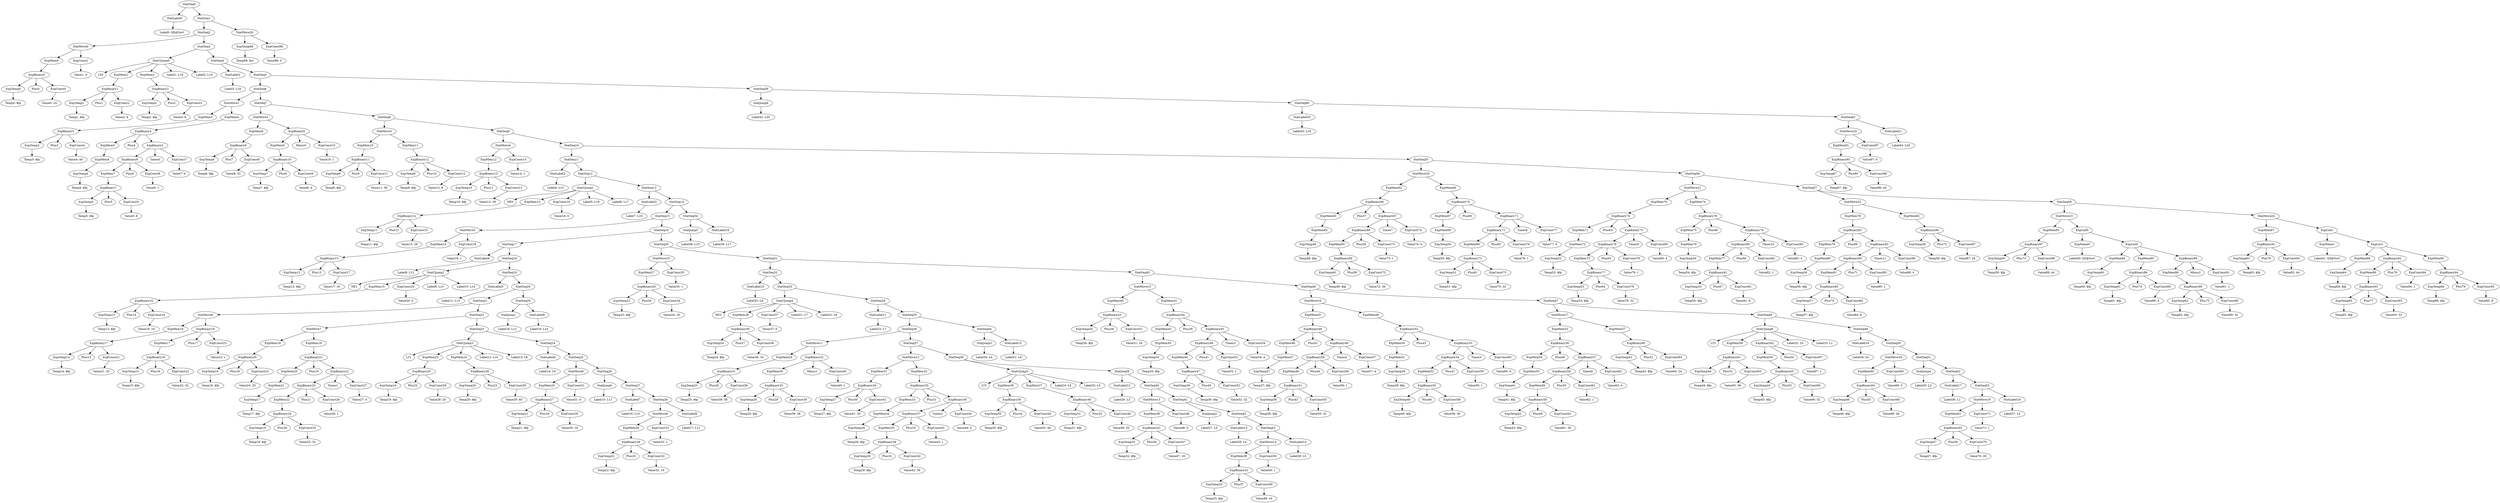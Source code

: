 digraph {
	ordering = out;
	ExpConst98 -> "Value98: 0";
	StatMove26 -> ExpTemp68;
	StatMove26 -> ExpConst98;
	ExpTemp68 -> "Temp68: $rv";
	StatSeq1 -> StatSeq2;
	StatSeq1 -> StatMove26;
	StatLabel21 -> "Label44: L20";
	StatSeq61 -> StatMove25;
	StatSeq61 -> StatLabel21;
	ExpConst96 -> "Value96: 44";
	ExpBinary95 -> ExpTemp67;
	ExpBinary95 -> Plus80;
	ExpBinary95 -> ExpConst96;
	StatLabel20 -> "Label43: L19";
	StatSeq59 -> StatJump6;
	StatSeq59 -> StatSeq60;
	StatSeq5 -> StatSeq6;
	StatSeq5 -> StatSeq59;
	ExpConst95 -> "Value95: 8";
	ExpBinary94 -> ExpTemp66;
	ExpBinary94 -> Plus79;
	ExpBinary94 -> ExpConst95;
	ExpTemp66 -> "Temp66: $fp";
	ExpBinary93 -> ExpTemp65;
	ExpBinary93 -> Plus77;
	ExpBinary93 -> ExpConst93;
	ExpMem88 -> ExpTemp64;
	ExpTemp64 -> "Temp64: $fp";
	ExpName1 -> "Label41: QS@Sort";
	StatMove24 -> ExpMem87;
	StatMove24 -> ExpCall1;
	ExpMem87 -> ExpBinary91;
	ExpBinary91 -> ExpTemp63;
	ExpBinary91 -> Plus76;
	ExpBinary91 -> ExpConst92;
	ExpTemp63 -> "Temp63: $fp";
	ExpConst91 -> "Value91: 1";
	ExpConst90 -> "Value90: 32";
	ExpBinary90 -> ExpTemp62;
	ExpBinary90 -> Plus75;
	ExpBinary90 -> ExpConst90;
	ExpMem85 -> ExpBinary88;
	ExpConst89 -> "Value89: 4";
	ExpTemp61 -> "Temp61: $fp";
	ExpTemp62 -> "Temp62: $fp";
	ExpList0 -> ExpMem84;
	ExpList0 -> ExpMem85;
	ExpList0 -> ExpBinary89;
	ExpMem84 -> ExpTemp60;
	ExpTemp60 -> "Temp60: $fp";
	ExpCall0 -> ExpName0;
	ExpCall0 -> ExpList0;
	ExpName0 -> "Label40: QS@Sort";
	StatSeq57 -> StatMove22;
	StatSeq57 -> StatSeq58;
	ExpMem82 -> ExpBinary86;
	ExpBinary86 -> ExpTemp58;
	ExpBinary86 -> Plus72;
	ExpBinary86 -> ExpConst87;
	ExpMem91 -> ExpBinary95;
	StatMove22 -> ExpMem78;
	StatMove22 -> ExpMem82;
	ExpMem78 -> ExpBinary82;
	ExpConst86 -> "Value86: 4";
	ExpBinary83 -> ExpBinary84;
	ExpBinary83 -> Times11;
	ExpBinary83 -> ExpConst86;
	ExpBinary84 -> ExpMem81;
	ExpBinary84 -> Plus71;
	ExpBinary84 -> ExpConst85;
	ExpBinary85 -> ExpTemp57;
	ExpBinary85 -> Plus70;
	ExpBinary85 -> ExpConst84;
	ExpTemp57 -> "Temp57: $fp";
	StatMove25 -> ExpMem91;
	StatMove25 -> ExpConst97;
	ExpBinary82 -> ExpMem79;
	ExpBinary82 -> Plus69;
	ExpBinary82 -> ExpBinary83;
	ExpTemp56 -> "Temp56: $fp";
	StatSeq56 -> StatMove21;
	StatSeq56 -> StatSeq57;
	ExpBinary34 -> ExpTemp27;
	ExpBinary34 -> Plus30;
	ExpBinary34 -> ExpConst41;
	ExpTemp27 -> "Temp27: $fp";
	ExpConst40 -> "Value40: 1";
	ExpMem30 -> ExpBinary33;
	ExpConst39 -> "Value39: 36";
	ExpConst38 -> "Value38: 36";
	ExpConst60 -> "Value60: 4";
	ExpMem69 -> ExpBinary73;
	ExpMem29 -> ExpBinary31;
	ExpTemp25 -> "Temp25: $fp";
	ExpConst36 -> "Value36: 16";
	StatLabel10 -> "Label20: L6";
	StatMove10 -> ExpMem27;
	StatMove10 -> ExpConst35;
	ExpMem4 -> ExpBinary4;
	StatCJump1 -> NE0;
	StatCJump1 -> ExpMem13;
	StatCJump1 -> ExpConst16;
	StatCJump1 -> "Label5: L16";
	StatCJump1 -> "Label6: L17";
	ExpTemp59 -> "Temp59: $fp";
	StatLabel9 -> "Label19: L14";
	ExpBinary29 -> ExpTemp23;
	ExpBinary29 -> Plus26;
	ExpBinary29 -> ExpConst34;
	ExpBinary53 -> ExpBinary54;
	ExpBinary53 -> Times5;
	ExpBinary53 -> ExpConst60;
	StatSeq29 -> StatJump1;
	StatSeq29 -> StatLabel9;
	ExpConst20 -> "Value20: 0";
	StatLabel8 -> "Label17: L11";
	ExpBinary18 -> ExpMem17;
	ExpBinary18 -> Plus17;
	ExpBinary18 -> ExpConst23;
	ExpConst84 -> "Value84: 8";
	ExpTemp6 -> "Temp6: $fp";
	ExpTemp49 -> "Temp49: $fp";
	StatMove9 -> ExpMem26;
	StatMove9 -> ExpConst33;
	ExpMem90 -> ExpBinary94;
	ExpBinary20 -> ExpTemp16;
	ExpBinary20 -> Plus18;
	ExpBinary20 -> ExpConst24;
	ExpTemp28 -> "Temp28: $fp";
	ExpMem47 -> ExpTemp37;
	ExpConst21 -> "Value21: 32";
	ExpTemp22 -> "Temp22: $fp";
	StatSeq27 -> StatLabel7;
	StatSeq27 -> StatSeq28;
	StatJump0 -> "Label15: L11";
	StatLabel7 -> "Label16: L10";
	StatSeq28 -> StatMove9;
	StatSeq28 -> StatLabel8;
	ExpMem26 -> ExpBinary28;
	StatLabel16 -> "Label34: L0";
	ExpMem25 -> ExpBinary27;
	ExpBinary27 -> ExpTemp21;
	ExpBinary27 -> Plus24;
	ExpBinary27 -> ExpConst30;
	ExpTemp21 -> "Temp21: $fp";
	ExpMem86 -> ExpBinary90;
	ExpConst7 -> "Value7: 4";
	StatSeq25 -> StatMove8;
	StatSeq25 -> StatSeq26;
	StatSeq24 -> StatLabel6;
	StatSeq24 -> StatSeq25;
	ExpBinary52 -> ExpMem50;
	ExpBinary52 -> Plus45;
	ExpBinary52 -> ExpBinary53;
	ExpTemp24 -> "Temp24: $fp";
	ExpBinary25 -> ExpTemp19;
	ExpBinary25 -> Plus22;
	ExpBinary25 -> ExpConst28;
	ExpBinary26 -> ExpTemp20;
	ExpBinary26 -> Plus23;
	ExpBinary26 -> ExpConst29;
	StatCJump3 -> LT1;
	StatCJump3 -> ExpMem23;
	StatCJump3 -> ExpMem24;
	StatCJump3 -> "Label12: L10";
	StatCJump3 -> "Label13: L9";
	ExpMem60 -> ExpBinary64;
	ExpTemp55 -> "Temp55: $fp";
	StatSeq22 -> StatMove7;
	StatSeq22 -> StatSeq23;
	StatSeq19 -> StatLabel5;
	StatSeq19 -> StatSeq20;
	ExpMem22 -> ExpBinary24;
	StatSeq44 -> StatJump3;
	StatSeq44 -> StatLabel15;
	ExpBinary24 -> ExpTemp18;
	ExpBinary24 -> Plus20;
	ExpBinary24 -> ExpConst25;
	ExpBinary87 -> ExpTemp59;
	ExpBinary87 -> Plus73;
	ExpBinary87 -> ExpConst88;
	ExpBinary70 -> ExpMem67;
	ExpBinary70 -> Plus60;
	ExpBinary70 -> ExpBinary71;
	ExpTemp18 -> "Temp18: $fp";
	ExpMem20 -> ExpMem21;
	StatMove7 -> ExpMem18;
	StatMove7 -> ExpMem19;
	ExpMem18 -> ExpBinary20;
	ExpMem54 -> ExpMem55;
	StatSeq21 -> StatMove6;
	StatSeq21 -> StatSeq22;
	StatSeq36 -> StatMove11;
	StatSeq36 -> StatSeq37;
	ExpCall1 -> ExpName1;
	ExpCall1 -> ExpList1;
	ExpMem17 -> ExpBinary19;
	ExpTemp67 -> "Temp67: $fp";
	StatSeq34 -> StatLabel11;
	StatSeq34 -> StatSeq35;
	ExpMem28 -> ExpBinary30;
	ExpBinary69 -> ExpTemp49;
	ExpBinary69 -> Plus58;
	ExpBinary69 -> ExpConst72;
	ExpBinary19 -> ExpTemp15;
	ExpBinary19 -> Plus16;
	ExpBinary19 -> ExpConst22;
	ExpConst51 -> "Value51: 24";
	ExpMem77 -> ExpBinary81;
	StatSeq26 -> StatJump0;
	StatSeq26 -> StatSeq27;
	ExpBinary8 -> ExpTemp6;
	ExpBinary8 -> Plus7;
	ExpBinary8 -> ExpConst8;
	ExpConst5 -> "Value5: 8";
	ExpMem19 -> ExpBinary21;
	StatMove6 -> ExpMem16;
	StatMove6 -> ExpBinary18;
	ExpBinary12 -> ExpTemp9;
	ExpBinary12 -> Plus10;
	ExpBinary12 -> ExpConst12;
	ExpConst8 -> "Value8: 32";
	StatLabel17 -> "Label36: L1";
	StatJump5 -> "Label38: L15";
	ExpConst4 -> "Value4: 40";
	ExpBinary5 -> ExpBinary6;
	ExpBinary5 -> Times0;
	ExpBinary5 -> ExpConst7;
	StatSeq20 -> StatSeq21;
	StatSeq20 -> StatSeq29;
	StatSeq11 -> StatLabel2;
	StatSeq11 -> StatSeq12;
	ExpMem2 -> ExpBinary2;
	StatSeq42 -> StatLabel13;
	StatSeq42 -> StatSeq43;
	StatSeq37 -> StatMove12;
	StatSeq37 -> StatSeq38;
	ExpMem6 -> ExpTemp4;
	ExpConst16 -> "Value16: 0";
	ExpTemp16 -> "Temp16: $fp";
	StatMove19 -> ExpMem61;
	StatMove19 -> ExpConst71;
	StatLabel5 -> "Label11: L13";
	ExpTemp4 -> "Temp4: $fp";
	StatSeq12 -> StatCJump1;
	StatSeq12 -> StatSeq13;
	StatSeq52 -> StatLabel17;
	StatSeq52 -> StatSeq53;
	ExpConst26 -> "Value26: 1";
	ExpConst18 -> "Value18: 1";
	ExpConst82 -> "Value82: 1";
	StatMove3 -> ExpMem10;
	StatMove3 -> ExpMem11;
	ExpBinary2 -> ExpTemp2;
	ExpBinary2 -> Plus2;
	ExpBinary2 -> ExpConst3;
	ExpMem13 -> ExpBinary14;
	StatCJump4 -> NE2;
	StatCJump4 -> ExpMem28;
	StatCJump4 -> ExpConst37;
	StatCJump4 -> "Label21: L7";
	StatCJump4 -> "Label22: L8";
	ExpConst28 -> "Value28: 20";
	StatCJump0 -> LT0;
	StatCJump0 -> ExpMem1;
	StatCJump0 -> ExpMem2;
	StatCJump0 -> "Label1: L18";
	StatCJump0 -> "Label2: L19";
	StatMove4 -> ExpMem12;
	StatMove4 -> ExpConst14;
	ExpConst1 -> "Value1: 0";
	ExpMem23 -> ExpBinary25;
	ExpMem9 -> ExpBinary10;
	ExpTemp23 -> "Temp23: $fp";
	ExpBinary88 -> ExpTemp61;
	ExpBinary88 -> Plus74;
	ExpBinary88 -> ExpConst89;
	ExpMem58 -> ExpBinary61;
	ExpTemp17 -> "Temp17: $fp";
	ExpBinary41 -> ExpTemp32;
	ExpBinary41 -> Plus36;
	ExpBinary41 -> ExpConst47;
	StatLabel13 -> "Label28: L4";
	ExpMem0 -> ExpBinary0;
	ExpTemp36 -> "Temp36: $fp";
	ExpConst17 -> "Value17: 16";
	ExpConst87 -> "Value87: 24";
	StatSeq6 -> StatMove1;
	StatSeq6 -> StatSeq7;
	ExpMem8 -> ExpBinary8;
	ExpConst2 -> "Value2: 4";
	StatSeq8 -> StatMove3;
	StatSeq8 -> StatSeq9;
	StatLabel3 -> "Label7: L16";
	ExpBinary6 -> ExpMem7;
	ExpBinary6 -> Plus6;
	ExpBinary6 -> ExpConst6;
	StatSeq18 -> StatCJump2;
	StatSeq18 -> StatSeq19;
	StatSeq41 -> StatJump2;
	StatSeq41 -> StatSeq42;
	ExpBinary3 -> ExpTemp3;
	ExpBinary3 -> Plus3;
	ExpBinary3 -> ExpConst4;
	ExpConst45 -> "Value45: 40";
	ExpTemp40 -> "Temp40: $fp";
	ExpMem7 -> ExpBinary7;
	ExpConst13 -> "Value13: 28";
	ExpTemp46 -> "Temp46: $fp";
	StatSeq3 -> StatCJump0;
	StatSeq3 -> StatSeq4;
	ExpConst15 -> "Value15: 28";
	ExpConst88 -> "Value88: 44";
	ExpBinary55 -> ExpTemp40;
	ExpBinary55 -> Plus46;
	ExpBinary55 -> ExpConst58;
	ExpConst0 -> "Value0: 24";
	StatSeq54 -> StatJump5;
	StatSeq54 -> StatLabel19;
	ExpBinary64 -> ExpTemp46;
	ExpBinary64 -> Plus55;
	ExpBinary64 -> ExpConst68;
	StatSeq33 -> StatCJump4;
	StatSeq33 -> StatSeq34;
	ExpBinary14 -> ExpTemp11;
	ExpBinary14 -> Plus12;
	ExpBinary14 -> ExpConst15;
	ExpTemp14 -> "Temp14: $fp";
	ExpBinary48 -> ExpMem46;
	ExpBinary48 -> Plus42;
	ExpBinary48 -> ExpBinary49;
	ExpMem59 -> ExpBinary63;
	ExpBinary76 -> ExpMem73;
	ExpBinary76 -> Plus65;
	ExpBinary76 -> ExpConst79;
	ExpMem21 -> ExpTemp17;
	ExpTemp12 -> "Temp12: $fp";
	ExpMem64 -> ExpTemp48;
	ExpTemp38 -> "Temp38: $fp";
	ExpList1 -> ExpMem88;
	ExpList1 -> ExpBinary92;
	ExpList1 -> ExpMem90;
	ExpTemp9 -> "Temp9: $fp";
	ExpBinary11 -> ExpTemp8;
	ExpBinary11 -> Plus9;
	ExpBinary11 -> ExpConst11;
	ExpBinary32 -> ExpMem30;
	ExpBinary32 -> Minus1;
	ExpBinary32 -> ExpConst40;
	ExpMem14 -> ExpBinary15;
	StatSeq31 -> StatSeq32;
	StatSeq31 -> StatSeq45;
	ExpBinary0 -> ExpTemp0;
	ExpBinary0 -> Plus0;
	ExpBinary0 -> ExpConst0;
	StatLabel12 -> "Label26: L3";
	ExpBinary46 -> ExpMem44;
	ExpBinary46 -> Plus41;
	ExpBinary46 -> ExpConst53;
	ExpConst32 -> "Value32: 16";
	ExpConst58 -> "Value58: 36";
	ExpMem15 -> ExpBinary16;
	ExpTemp8 -> "Temp8: $fp";
	ExpConst12 -> "Value12: 8";
	StatMove1 -> ExpMem3;
	StatMove1 -> ExpMem4;
	ExpBinary17 -> ExpTemp14;
	ExpBinary17 -> Plus15;
	ExpBinary17 -> ExpConst21;
	ExpConst62 -> "Value62: 1";
	ExpMem24 -> ExpBinary26;
	ExpTemp5 -> "Temp5: $fp";
	ExpConst81 -> "Value81: 8";
	ExpTemp11 -> "Temp11: $fp";
	ExpTemp1 -> "Temp1: $fp";
	ExpBinary7 -> ExpTemp5;
	ExpBinary7 -> Plus5;
	ExpBinary7 -> ExpConst5;
	StatLabel11 -> "Label23: L7";
	ExpBinary65 -> ExpTemp47;
	ExpBinary65 -> Plus56;
	ExpBinary65 -> ExpConst70;
	ExpTemp2 -> "Temp2: $fp";
	StatMove0 -> ExpMem0;
	StatMove0 -> ExpConst1;
	ExpConst19 -> "Value19: 16";
	ExpBinary10 -> ExpTemp7;
	ExpBinary10 -> Plus8;
	ExpBinary10 -> ExpConst9;
	ExpBinary30 -> ExpTemp24;
	ExpBinary30 -> Plus27;
	ExpBinary30 -> ExpConst36;
	StatMove21 -> ExpMem70;
	StatMove21 -> ExpMem74;
	ExpBinary1 -> ExpTemp1;
	ExpBinary1 -> Plus1;
	ExpBinary1 -> ExpConst2;
	ExpBinary42 -> ExpTemp33;
	ExpBinary42 -> Plus37;
	ExpBinary42 -> ExpConst49;
	StatSeq7 -> StatMove2;
	StatSeq7 -> StatSeq8;
	ExpConst11 -> "Value11: 36";
	ExpTemp47 -> "Temp47: $fp";
	ExpConst24 -> "Value24: 20";
	StatLabel0 -> "Label0: QS@Sort";
	ExpMem73 -> ExpBinary77;
	ExpMem70 -> ExpBinary74;
	StatMove11 -> ExpMem29;
	StatMove11 -> ExpBinary32;
	ExpConst22 -> "Value22: 32";
	ExpConst37 -> "Value37: 0";
	ExpConst30 -> "Value30: 16";
	ExpMem10 -> ExpBinary11;
	ExpBinary79 -> ExpBinary80;
	ExpBinary79 -> Times10;
	ExpBinary79 -> ExpConst83;
	StatSeq58 -> StatMove23;
	StatSeq58 -> StatMove24;
	ExpTemp10 -> "Temp10: $fp";
	ExpBinary23 -> ExpMem22;
	ExpBinary23 -> Plus21;
	ExpBinary23 -> ExpConst26;
	StatSeq60 -> StatLabel20;
	StatSeq60 -> StatSeq61;
	StatMove16 -> ExpMem45;
	StatMove16 -> ExpMem49;
	ExpBinary13 -> ExpTemp10;
	ExpBinary13 -> Plus11;
	ExpBinary13 -> ExpConst13;
	ExpConst49 -> "Value49: 16";
	ExpTemp13 -> "Temp13: $fp";
	ExpMem12 -> ExpBinary13;
	ExpConst3 -> "Value3: 8";
	StatSeq16 -> StatSeq17;
	StatSeq16 -> StatSeq30;
	ExpConst14 -> "Value14: 1";
	ExpBinary31 -> ExpTemp25;
	ExpBinary31 -> Plus28;
	ExpBinary31 -> ExpConst38;
	ExpConst9 -> "Value9: 4";
	StatSeq9 -> StatMove4;
	StatSeq9 -> StatSeq10;
	ExpBinary28 -> ExpTemp22;
	ExpBinary28 -> Plus25;
	ExpBinary28 -> ExpConst32;
	StatMove5 -> ExpMem14;
	StatMove5 -> ExpConst18;
	ExpBinary89 -> ExpMem86;
	ExpBinary89 -> Minus2;
	ExpBinary89 -> ExpConst91;
	StatLabel2 -> "Label4: L15";
	ExpMem79 -> ExpMem80;
	ExpConst41 -> "Value41: 20";
	ExpMem75 -> ExpMem76;
	ExpConst25 -> "Value25: 32";
	StatLabel4 -> "Label8: L12";
	StatSeq30 -> StatMove10;
	StatSeq30 -> StatSeq31;
	ExpTemp19 -> "Temp19: $fp";
	ExpConst64 -> "Value64: 24";
	ExpTemp33 -> "Temp33: $fp";
	ExpBinary60 -> ExpTemp43;
	ExpBinary60 -> Plus51;
	ExpBinary60 -> ExpConst64;
	StatSeq17 -> StatLabel4;
	StatSeq17 -> StatSeq18;
	ExpBinary72 -> ExpMem69;
	ExpBinary72 -> Plus62;
	ExpBinary72 -> ExpConst76;
	ExpMem66 -> ExpBinary70;
	ExpTemp53 -> "Temp53: $fp";
	ExpBinary16 -> ExpTemp13;
	ExpBinary16 -> Plus14;
	ExpBinary16 -> ExpConst19;
	ExpMem31 -> ExpBinary34;
	ExpTemp15 -> "Temp15: $fp";
	StatMove12 -> ExpMem31;
	StatMove12 -> ExpMem32;
	ExpMem34 -> ExpTemp28;
	ExpMem33 -> ExpMem34;
	ExpMem56 -> ExpBinary59;
	ExpBinary35 -> ExpMem33;
	ExpBinary35 -> Plus31;
	ExpBinary35 -> ExpBinary36;
	ExpBinary54 -> ExpMem52;
	ExpBinary54 -> Plus47;
	ExpBinary54 -> ExpConst59;
	ExpBinary38 -> ExpTemp29;
	ExpBinary38 -> Plus32;
	ExpBinary38 -> ExpConst42;
	ExpMem1 -> ExpBinary1;
	ExpConst42 -> "Value42: 36";
	StatMove17 -> ExpMem53;
	StatMove17 -> ExpMem57;
	StatSeq46 -> StatMove16;
	StatSeq46 -> StatSeq47;
	ExpMem35 -> ExpBinary38;
	ExpMem27 -> ExpBinary29;
	ExpBinary37 -> ExpMem35;
	ExpBinary37 -> Plus33;
	ExpBinary37 -> ExpConst43;
	StatSeq32 -> StatLabel10;
	StatSeq32 -> StatSeq33;
	ExpConst43 -> "Value43: 1";
	ExpTemp0 -> "Temp0: $fp";
	ExpBinary36 -> ExpBinary37;
	ExpBinary36 -> Times2;
	ExpBinary36 -> ExpConst44;
	ExpConst74 -> "Value74: 4";
	ExpConst44 -> "Value44: 4";
	ExpMem32 -> ExpBinary35;
	ExpTemp30 -> "Temp30: $fp";
	ExpBinary39 -> ExpTemp30;
	ExpBinary39 -> Plus34;
	ExpBinary39 -> ExpConst45;
	ExpMem36 -> ExpBinary39;
	ExpBinary22 -> ExpBinary23;
	ExpBinary22 -> Times1;
	ExpBinary22 -> ExpConst27;
	ExpMem44 -> ExpBinary47;
	ExpBinary63 -> ExpTemp45;
	ExpBinary63 -> Plus53;
	ExpBinary63 -> ExpConst66;
	ExpBinary40 -> ExpTemp31;
	ExpBinary40 -> Plus35;
	ExpBinary40 -> ExpConst46;
	ExpConst46 -> "Value46: 20";
	StatSeq48 -> StatCJump6;
	StatSeq48 -> StatSeq49;
	ExpTemp44 -> "Temp44: $fp";
	ExpMem37 -> ExpBinary40;
	ExpConst23 -> "Value23: 1";
	StatSeq38 -> StatCJump5;
	StatSeq38 -> StatSeq39;
	ExpMem3 -> ExpBinary3;
	StatSeq39 -> StatLabel12;
	StatSeq39 -> StatSeq40;
	ExpConst10 -> "Value10: 1";
	ExpTemp32 -> "Temp32: $fp";
	StatLabel6 -> "Label14: L9";
	ExpConst47 -> "Value47: 16";
	ExpMem38 -> ExpBinary41;
	StatMove13 -> ExpMem38;
	StatMove13 -> ExpConst48;
	ExpMem50 -> ExpMem51;
	ExpConst48 -> "Value48: 0";
	StatJump2 -> "Label27: L5";
	ExpConst93 -> "Value93: 32";
	ExpMem41 -> ExpBinary44;
	ExpConst27 -> "Value27: 4";
	ExpMem39 -> ExpBinary42;
	StatSeq14 -> StatSeq15;
	StatSeq14 -> StatSeq54;
	ExpBinary73 -> ExpTemp51;
	ExpBinary73 -> Plus61;
	ExpBinary73 -> ExpConst75;
	ExpMem11 -> ExpBinary12;
	StatMove14 -> ExpMem39;
	StatMove14 -> ExpConst50;
	ExpMem49 -> ExpBinary52;
	ExpConst50 -> "Value50: 1";
	StatSeq43 -> StatMove14;
	StatSeq43 -> StatLabel14;
	StatLabel14 -> "Label29: L5";
	StatSeq10 -> StatSeq11;
	StatSeq10 -> StatSeq55;
	StatJump6 -> "Label42: L20";
	ExpMem71 -> ExpMem72;
	ExpMem89 -> ExpBinary93;
	StatSeq23 -> StatCJump3;
	StatSeq23 -> StatSeq24;
	StatSeq35 -> StatSeq36;
	StatSeq35 -> StatSeq44;
	StatJump3 -> "Label30: L6";
	ExpBinary15 -> ExpTemp12;
	ExpBinary15 -> Plus13;
	ExpBinary15 -> ExpConst17;
	ExpConst79 -> "Value79: 1";
	StatLabel15 -> "Label31: L8";
	ExpTemp45 -> "Temp45: $fp";
	ExpTemp3 -> "Temp3: $fp";
	ExpBinary43 -> ExpTemp34;
	ExpBinary43 -> Plus38;
	ExpBinary43 -> ExpConst51;
	StatSeq15 -> StatMove5;
	StatSeq15 -> StatSeq16;
	ExpMem40 -> ExpBinary43;
	ExpConst80 -> "Value80: 4";
	StatMove15 -> ExpMem40;
	StatMove15 -> ExpMem41;
	ExpTemp35 -> "Temp35: $fp";
	ExpMem43 -> ExpTemp35;
	ExpMem42 -> ExpMem43;
	ExpConst85 -> "Value85: 1";
	StatMove18 -> ExpMem60;
	StatMove18 -> ExpConst69;
	ExpBinary44 -> ExpMem42;
	ExpBinary44 -> Plus39;
	ExpBinary44 -> ExpBinary45;
	ExpMem16 -> ExpBinary17;
	ExpBinary81 -> ExpTemp55;
	ExpBinary81 -> Plus67;
	ExpBinary81 -> ExpConst81;
	ExpConst92 -> "Value92: 44";
	StatSeq2 -> StatMove0;
	StatSeq2 -> StatSeq3;
	ExpBinary47 -> ExpTemp36;
	ExpBinary47 -> Plus40;
	ExpBinary47 -> ExpConst52;
	ExpMem62 -> ExpBinary66;
	ExpMem81 -> ExpBinary85;
	ExpConst52 -> "Value52: 32";
	ExpTemp58 -> "Temp58: $fp";
	StatJump4 -> "Label35: L2";
	ExpConst53 -> "Value53: 1";
	StatMove23 -> ExpMem83;
	StatMove23 -> ExpCall0;
	StatSeq49 -> StatLabel16;
	StatSeq49 -> StatSeq50;
	ExpBinary45 -> ExpBinary46;
	ExpBinary45 -> Times3;
	ExpBinary45 -> ExpConst54;
	ExpBinary21 -> ExpMem20;
	ExpBinary21 -> Plus19;
	ExpBinary21 -> ExpBinary22;
	ExpConst54 -> "Value54: 4";
	StatLabel1 -> "Label3: L18";
	StatSeq45 -> StatMove15;
	StatSeq45 -> StatSeq46;
	ExpConst72 -> "Value72: 36";
	ExpMem46 -> ExpMem47;
	ExpBinary4 -> ExpMem5;
	ExpBinary4 -> Plus4;
	ExpBinary4 -> ExpBinary5;
	ExpBinary51 -> ExpTemp38;
	ExpBinary51 -> Plus43;
	ExpBinary51 -> ExpConst55;
	ExpBinary9 -> ExpMem9;
	ExpBinary9 -> Minus0;
	ExpBinary9 -> ExpConst10;
	ExpConst61 -> "Value61: 36";
	ExpConst55 -> "Value55: 32";
	ExpBinary92 -> ExpMem89;
	ExpBinary92 -> Plus78;
	ExpBinary92 -> ExpConst94;
	ExpMem48 -> ExpBinary51;
	ExpBinary50 -> ExpMem48;
	ExpBinary50 -> Plus44;
	ExpBinary50 -> ExpConst56;
	ExpConst56 -> "Value56: 1";
	ExpTemp34 -> "Temp34: $fp";
	ExpBinary49 -> ExpBinary50;
	ExpBinary49 -> Times4;
	ExpBinary49 -> ExpConst57;
	ExpTemp50 -> "Temp50: $fp";
	ExpConst97 -> "Value97: 0";
	ExpConst57 -> "Value57: 4";
	StatSeq4 -> StatLabel1;
	StatSeq4 -> StatSeq5;
	ExpConst77 -> "Value77: 4";
	ExpMem61 -> ExpBinary65;
	StatMove2 -> ExpMem8;
	StatMove2 -> ExpBinary9;
	ExpBinary58 -> ExpMem56;
	ExpBinary58 -> Plus50;
	ExpBinary58 -> ExpConst62;
	ExpMem45 -> ExpBinary48;
	ExpMem80 -> ExpTemp56;
	ExpConst73 -> "Value73: 1";
	ExpTemp51 -> "Temp51: $fp";
	ExpTemp39 -> "Temp39: $fp";
	ExpConst63 -> "Value63: 4";
	StatSeq55 -> StatMove20;
	StatSeq55 -> StatSeq56;
	ExpMem51 -> ExpTemp39;
	ExpMem52 -> ExpBinary55;
	StatLabel18 -> "Label37: L2";
	ExpConst59 -> "Value59: 1";
	StatSeq40 -> StatMove13;
	StatSeq40 -> StatSeq41;
	ExpTemp41 -> "Temp41: $fp";
	ExpTemp65 -> "Temp65: $fp";
	ExpConst33 -> "Value33: 1";
	ExpMem55 -> ExpTemp41;
	ExpMem74 -> ExpBinary78;
	ExpConst31 -> "Value31: 0";
	StatSeq0 -> StatLabel0;
	StatSeq0 -> StatSeq1;
	ExpBinary56 -> ExpMem54;
	ExpBinary56 -> Plus48;
	ExpBinary56 -> ExpBinary57;
	ExpTemp31 -> "Temp31: $fp";
	ExpTemp42 -> "Temp42: $fp";
	ExpBinary59 -> ExpTemp42;
	ExpBinary59 -> Plus49;
	ExpBinary59 -> ExpConst61;
	StatMove8 -> ExpMem25;
	StatMove8 -> ExpConst31;
	StatSeq13 -> StatLabel3;
	StatSeq13 -> StatSeq14;
	ExpBinary74 -> ExpMem71;
	ExpBinary74 -> Plus63;
	ExpBinary74 -> ExpBinary75;
	ExpBinary57 -> ExpBinary58;
	ExpBinary57 -> Times6;
	ExpBinary57 -> ExpConst63;
	ExpConst75 -> "Value75: 32";
	ExpConst34 -> "Value34: 16";
	ExpMem53 -> ExpBinary56;
	ExpTemp7 -> "Temp7: $fp";
	ExpTemp43 -> "Temp43: $fp";
	ExpMem57 -> ExpBinary60;
	StatSeq47 -> StatMove17;
	StatSeq47 -> StatSeq48;
	StatJump1 -> "Label18: L12";
	StatCJump6 -> LT3;
	StatCJump6 -> ExpMem58;
	StatCJump6 -> ExpBinary62;
	StatCJump6 -> "Label32: L0";
	StatCJump6 -> "Label33: L1";
	ExpBinary33 -> ExpTemp26;
	ExpBinary33 -> Plus29;
	ExpBinary33 -> ExpConst39;
	ExpBinary61 -> ExpTemp44;
	ExpBinary61 -> Plus52;
	ExpBinary61 -> ExpConst65;
	ExpConst29 -> "Value29: 40";
	ExpConst65 -> "Value65: 36";
	ExpConst66 -> "Value66: 32";
	ExpBinary62 -> ExpMem59;
	ExpBinary62 -> Plus54;
	ExpBinary62 -> ExpConst67;
	ExpConst94 -> "Value94: 1";
	StatSeq50 -> StatMove18;
	StatSeq50 -> StatSeq51;
	StatSeq51 -> StatJump4;
	StatSeq51 -> StatSeq52;
	ExpTemp26 -> "Temp26: $fp";
	ExpConst70 -> "Value70: 28";
	ExpConst83 -> "Value83: 4";
	StatCJump2 -> NE1;
	StatCJump2 -> ExpMem15;
	StatCJump2 -> ExpConst20;
	StatCJump2 -> "Label9: L13";
	StatCJump2 -> "Label10: L14";
	ExpConst71 -> "Value71: 1";
	StatCJump5 -> LT2;
	StatCJump5 -> ExpMem36;
	StatCJump5 -> ExpMem37;
	StatCJump5 -> "Label24: L4";
	StatCJump5 -> "Label25: L3";
	ExpTemp29 -> "Temp29: $fp";
	ExpConst68 -> "Value68: 28";
	StatSeq53 -> StatMove19;
	StatSeq53 -> StatLabel18;
	StatLabel19 -> "Label39: L17";
	ExpTemp48 -> "Temp48: $fp";
	ExpMem63 -> ExpMem64;
	ExpBinary66 -> ExpMem63;
	ExpBinary66 -> Plus57;
	ExpBinary66 -> ExpBinary67;
	ExpMem65 -> ExpBinary69;
	ExpBinary68 -> ExpMem65;
	ExpBinary68 -> Plus59;
	ExpBinary68 -> ExpConst73;
	ExpBinary67 -> ExpBinary68;
	ExpBinary67 -> Times7;
	ExpBinary67 -> ExpConst74;
	StatMove20 -> ExpMem62;
	StatMove20 -> ExpMem66;
	ExpMem68 -> ExpTemp50;
	ExpMem67 -> ExpMem68;
	ExpTemp20 -> "Temp20: $fp";
	ExpConst76 -> "Value76: 1";
	ExpMem5 -> ExpMem6;
	ExpBinary78 -> ExpMem75;
	ExpBinary78 -> Plus66;
	ExpBinary78 -> ExpBinary79;
	ExpMem83 -> ExpBinary87;
	ExpBinary71 -> ExpBinary72;
	ExpBinary71 -> Times8;
	ExpBinary71 -> ExpConst77;
	ExpTemp37 -> "Temp37: $fp";
	ExpConst67 -> "Value67: 1";
	ExpTemp52 -> "Temp52: $fp";
	ExpConst69 -> "Value69: 0";
	ExpMem72 -> ExpTemp52;
	ExpBinary77 -> ExpTemp53;
	ExpBinary77 -> Plus64;
	ExpBinary77 -> ExpConst78;
	ExpConst78 -> "Value78: 32";
	ExpBinary75 -> ExpBinary76;
	ExpBinary75 -> Times9;
	ExpBinary75 -> ExpConst80;
	ExpConst6 -> "Value6: 1";
	ExpTemp54 -> "Temp54: $fp";
	ExpConst35 -> "Value35: 1";
	ExpMem76 -> ExpTemp54;
	ExpBinary80 -> ExpMem77;
	ExpBinary80 -> Plus68;
	ExpBinary80 -> ExpConst82;
}

